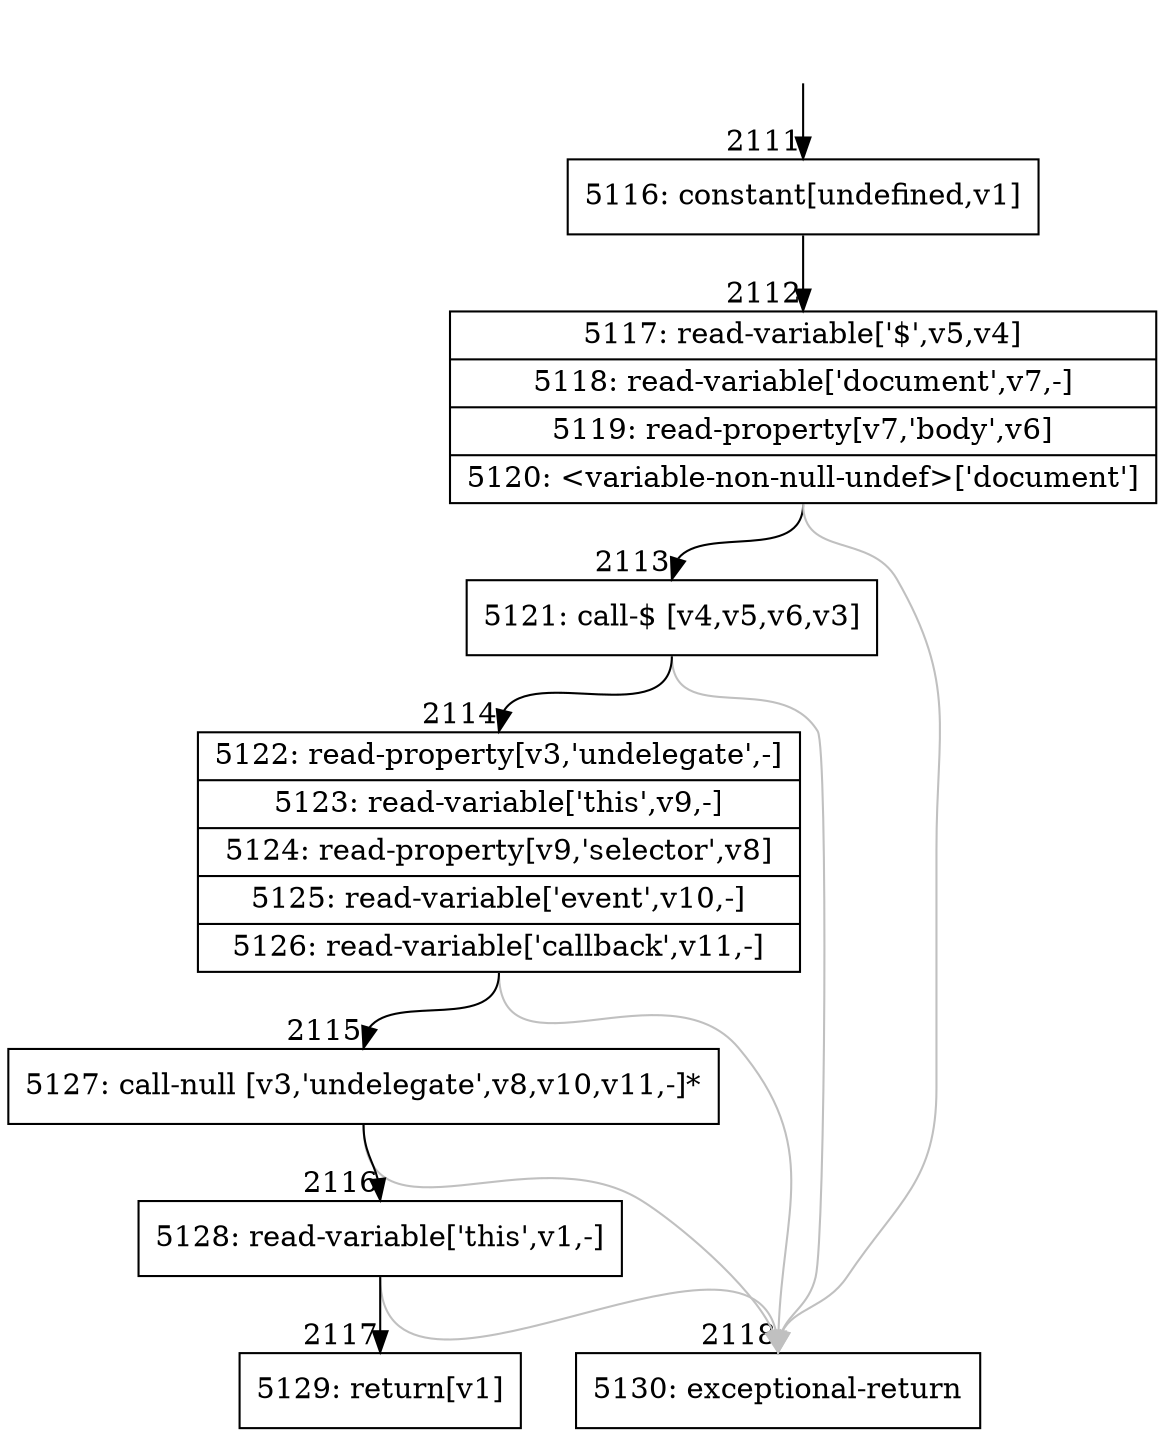 digraph {
rankdir="TD"
BB_entry194[shape=none,label=""];
BB_entry194 -> BB2111 [tailport=s, headport=n, headlabel="    2111"]
BB2111 [shape=record label="{5116: constant[undefined,v1]}" ] 
BB2111 -> BB2112 [tailport=s, headport=n, headlabel="      2112"]
BB2112 [shape=record label="{5117: read-variable['$',v5,v4]|5118: read-variable['document',v7,-]|5119: read-property[v7,'body',v6]|5120: \<variable-non-null-undef\>['document']}" ] 
BB2112 -> BB2113 [tailport=s, headport=n, headlabel="      2113"]
BB2112 -> BB2118 [tailport=s, headport=n, color=gray, headlabel="      2118"]
BB2113 [shape=record label="{5121: call-$ [v4,v5,v6,v3]}" ] 
BB2113 -> BB2114 [tailport=s, headport=n, headlabel="      2114"]
BB2113 -> BB2118 [tailport=s, headport=n, color=gray]
BB2114 [shape=record label="{5122: read-property[v3,'undelegate',-]|5123: read-variable['this',v9,-]|5124: read-property[v9,'selector',v8]|5125: read-variable['event',v10,-]|5126: read-variable['callback',v11,-]}" ] 
BB2114 -> BB2115 [tailport=s, headport=n, headlabel="      2115"]
BB2114 -> BB2118 [tailport=s, headport=n, color=gray]
BB2115 [shape=record label="{5127: call-null [v3,'undelegate',v8,v10,v11,-]*}" ] 
BB2115 -> BB2116 [tailport=s, headport=n, headlabel="      2116"]
BB2115 -> BB2118 [tailport=s, headport=n, color=gray]
BB2116 [shape=record label="{5128: read-variable['this',v1,-]}" ] 
BB2116 -> BB2117 [tailport=s, headport=n, headlabel="      2117"]
BB2116 -> BB2118 [tailport=s, headport=n, color=gray]
BB2117 [shape=record label="{5129: return[v1]}" ] 
BB2118 [shape=record label="{5130: exceptional-return}" ] 
//#$~ 1053
}
